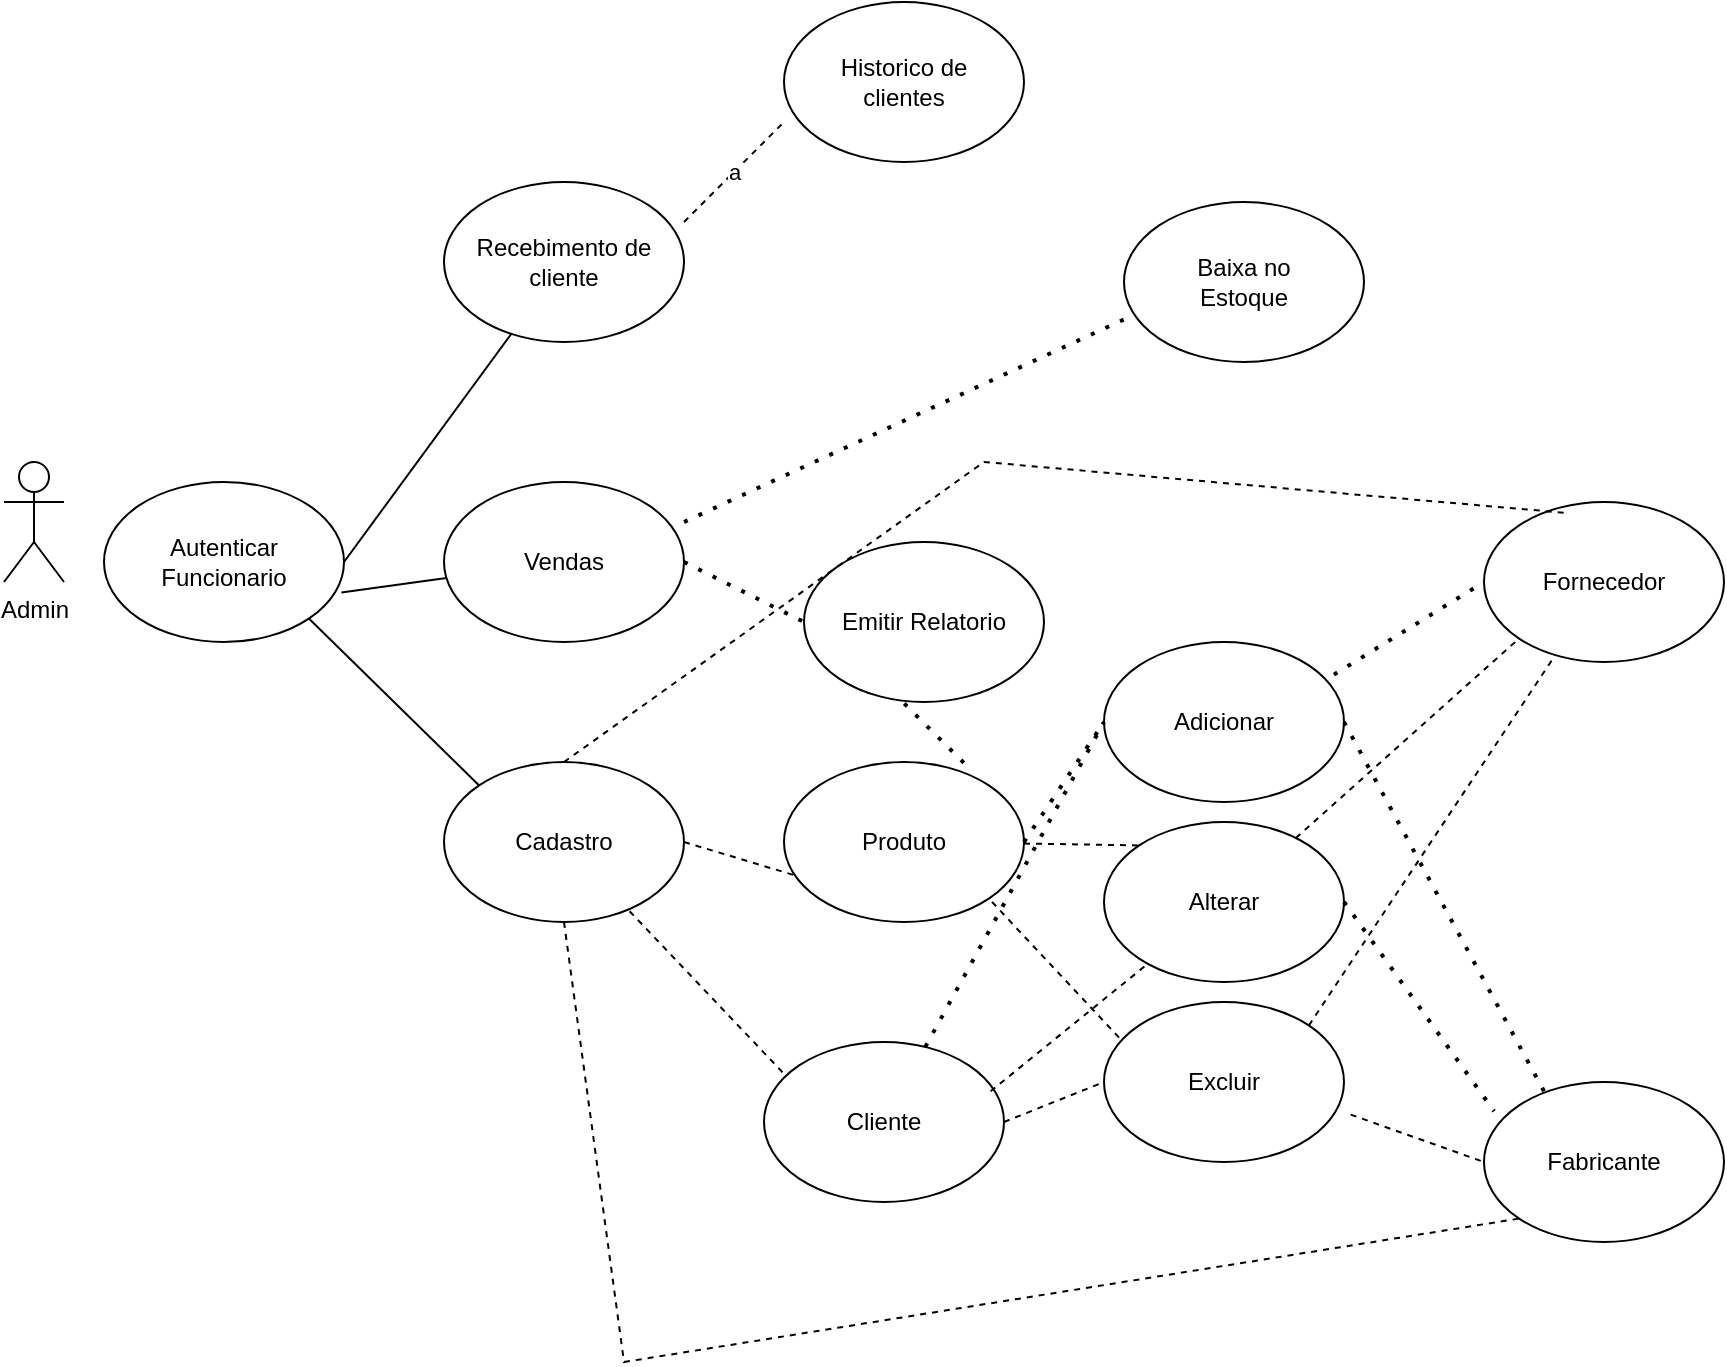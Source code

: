 <mxfile version="23.1.5" type="github">
  <diagram name="Página-1" id="lou-WR1qnjgn0wloxWbh">
    <mxGraphModel dx="1612" dy="975" grid="1" gridSize="10" guides="1" tooltips="1" connect="1" arrows="1" fold="1" page="1" pageScale="1" pageWidth="850" pageHeight="1100" math="0" shadow="0">
      <root>
        <mxCell id="0" />
        <mxCell id="1" parent="0" />
        <mxCell id="RSc7MBTWDCwuNz0t8y_I-1" value="&lt;div&gt;Admin&lt;/div&gt;&lt;div&gt;&lt;br&gt;&lt;/div&gt;" style="shape=umlActor;verticalLabelPosition=bottom;verticalAlign=top;html=1;outlineConnect=0;" parent="1" vertex="1">
          <mxGeometry x="10" y="260" width="30" height="60" as="geometry" />
        </mxCell>
        <mxCell id="lQpa-r3rwd_ze7VgiSLS-2" value="Autenticar Funcionario" style="ellipse;whiteSpace=wrap;html=1;" vertex="1" parent="1">
          <mxGeometry x="60" y="270" width="120" height="80" as="geometry" />
        </mxCell>
        <mxCell id="lQpa-r3rwd_ze7VgiSLS-24" value="Recebimento de cliente" style="ellipse;whiteSpace=wrap;html=1;" vertex="1" parent="1">
          <mxGeometry x="230" y="120" width="120" height="80" as="geometry" />
        </mxCell>
        <mxCell id="lQpa-r3rwd_ze7VgiSLS-25" value="Vendas" style="ellipse;whiteSpace=wrap;html=1;" vertex="1" parent="1">
          <mxGeometry x="230" y="270" width="120" height="80" as="geometry" />
        </mxCell>
        <mxCell id="lQpa-r3rwd_ze7VgiSLS-26" value="&lt;div&gt;Cadastro&lt;/div&gt;" style="ellipse;whiteSpace=wrap;html=1;" vertex="1" parent="1">
          <mxGeometry x="230" y="410" width="120" height="80" as="geometry" />
        </mxCell>
        <mxCell id="lQpa-r3rwd_ze7VgiSLS-27" value="&lt;div&gt;Historico de&lt;/div&gt;&lt;div&gt;clientes&lt;br&gt;&lt;/div&gt;" style="ellipse;whiteSpace=wrap;html=1;" vertex="1" parent="1">
          <mxGeometry x="400" y="30" width="120" height="80" as="geometry" />
        </mxCell>
        <mxCell id="lQpa-r3rwd_ze7VgiSLS-28" value="" style="endArrow=none;dashed=1;html=1;dashPattern=1 3;strokeWidth=2;rounded=0;entryX=0.039;entryY=0.707;entryDx=0;entryDy=0;entryPerimeter=0;" edge="1" parent="1" target="lQpa-r3rwd_ze7VgiSLS-30">
          <mxGeometry width="50" height="50" relative="1" as="geometry">
            <mxPoint x="350" y="290" as="sourcePoint" />
            <mxPoint x="410" y="240" as="targetPoint" />
          </mxGeometry>
        </mxCell>
        <mxCell id="lQpa-r3rwd_ze7VgiSLS-29" value="a" style="endArrow=none;dashed=1;html=1;rounded=0;" edge="1" parent="1">
          <mxGeometry width="50" height="50" relative="1" as="geometry">
            <mxPoint x="350" y="140" as="sourcePoint" />
            <mxPoint x="400" y="90" as="targetPoint" />
          </mxGeometry>
        </mxCell>
        <mxCell id="lQpa-r3rwd_ze7VgiSLS-30" value="&lt;div&gt;Baixa no &lt;br&gt;&lt;/div&gt;&lt;div&gt;Estoque&lt;/div&gt;" style="ellipse;whiteSpace=wrap;html=1;" vertex="1" parent="1">
          <mxGeometry x="570" y="130" width="120" height="80" as="geometry" />
        </mxCell>
        <mxCell id="lQpa-r3rwd_ze7VgiSLS-31" value="&lt;div&gt;Emitir Relatorio&lt;/div&gt;" style="ellipse;whiteSpace=wrap;html=1;" vertex="1" parent="1">
          <mxGeometry x="410" y="300" width="120" height="80" as="geometry" />
        </mxCell>
        <mxCell id="lQpa-r3rwd_ze7VgiSLS-34" value="" style="endArrow=none;dashed=1;html=1;dashPattern=1 3;strokeWidth=2;rounded=0;entryX=0;entryY=0.5;entryDx=0;entryDy=0;exitX=1;exitY=0.5;exitDx=0;exitDy=0;" edge="1" parent="1" source="lQpa-r3rwd_ze7VgiSLS-25" target="lQpa-r3rwd_ze7VgiSLS-31">
          <mxGeometry width="50" height="50" relative="1" as="geometry">
            <mxPoint x="370" y="350" as="sourcePoint" />
            <mxPoint x="420" y="300" as="targetPoint" />
          </mxGeometry>
        </mxCell>
        <mxCell id="lQpa-r3rwd_ze7VgiSLS-35" value="&lt;div&gt;Produto&lt;/div&gt;" style="ellipse;whiteSpace=wrap;html=1;" vertex="1" parent="1">
          <mxGeometry x="400" y="410" width="120" height="80" as="geometry" />
        </mxCell>
        <mxCell id="lQpa-r3rwd_ze7VgiSLS-36" value="" style="endArrow=none;dashed=1;html=1;dashPattern=1 3;strokeWidth=2;rounded=0;entryX=0.401;entryY=0.984;entryDx=0;entryDy=0;entryPerimeter=0;exitX=0.749;exitY=0.005;exitDx=0;exitDy=0;exitPerimeter=0;" edge="1" parent="1" source="lQpa-r3rwd_ze7VgiSLS-35" target="lQpa-r3rwd_ze7VgiSLS-31">
          <mxGeometry width="50" height="50" relative="1" as="geometry">
            <mxPoint x="470" y="450" as="sourcePoint" />
            <mxPoint x="520" y="400" as="targetPoint" />
          </mxGeometry>
        </mxCell>
        <mxCell id="lQpa-r3rwd_ze7VgiSLS-37" value="" style="endArrow=none;dashed=1;html=1;rounded=0;exitX=1;exitY=0.5;exitDx=0;exitDy=0;entryX=0.053;entryY=0.712;entryDx=0;entryDy=0;entryPerimeter=0;" edge="1" parent="1" source="lQpa-r3rwd_ze7VgiSLS-26" target="lQpa-r3rwd_ze7VgiSLS-35">
          <mxGeometry width="50" height="50" relative="1" as="geometry">
            <mxPoint x="470" y="450" as="sourcePoint" />
            <mxPoint x="520" y="400" as="targetPoint" />
          </mxGeometry>
        </mxCell>
        <mxCell id="lQpa-r3rwd_ze7VgiSLS-38" value="Cliente" style="ellipse;whiteSpace=wrap;html=1;" vertex="1" parent="1">
          <mxGeometry x="390" y="550" width="120" height="80" as="geometry" />
        </mxCell>
        <mxCell id="lQpa-r3rwd_ze7VgiSLS-39" value="" style="endArrow=none;dashed=1;html=1;rounded=0;exitX=0.077;exitY=0.189;exitDx=0;exitDy=0;exitPerimeter=0;" edge="1" parent="1" source="lQpa-r3rwd_ze7VgiSLS-38" target="lQpa-r3rwd_ze7VgiSLS-26">
          <mxGeometry width="50" height="50" relative="1" as="geometry">
            <mxPoint x="400" y="590" as="sourcePoint" />
            <mxPoint x="450" y="540" as="targetPoint" />
          </mxGeometry>
        </mxCell>
        <mxCell id="lQpa-r3rwd_ze7VgiSLS-40" value="Adicionar" style="ellipse;whiteSpace=wrap;html=1;" vertex="1" parent="1">
          <mxGeometry x="560" y="350" width="120" height="80" as="geometry" />
        </mxCell>
        <mxCell id="lQpa-r3rwd_ze7VgiSLS-41" value="Alterar" style="ellipse;whiteSpace=wrap;html=1;" vertex="1" parent="1">
          <mxGeometry x="560" y="440" width="120" height="80" as="geometry" />
        </mxCell>
        <mxCell id="lQpa-r3rwd_ze7VgiSLS-42" value="Excluir" style="ellipse;whiteSpace=wrap;html=1;" vertex="1" parent="1">
          <mxGeometry x="560" y="530" width="120" height="80" as="geometry" />
        </mxCell>
        <mxCell id="lQpa-r3rwd_ze7VgiSLS-43" value="Fornecedor" style="ellipse;whiteSpace=wrap;html=1;" vertex="1" parent="1">
          <mxGeometry x="750" y="280" width="120" height="80" as="geometry" />
        </mxCell>
        <mxCell id="lQpa-r3rwd_ze7VgiSLS-44" value="Fabricante" style="ellipse;whiteSpace=wrap;html=1;" vertex="1" parent="1">
          <mxGeometry x="750" y="570" width="120" height="80" as="geometry" />
        </mxCell>
        <mxCell id="lQpa-r3rwd_ze7VgiSLS-45" value="" style="endArrow=none;dashed=1;html=1;dashPattern=1 3;strokeWidth=2;rounded=0;entryX=0;entryY=0.5;entryDx=0;entryDy=0;exitX=1;exitY=0.5;exitDx=0;exitDy=0;" edge="1" parent="1" source="lQpa-r3rwd_ze7VgiSLS-35" target="lQpa-r3rwd_ze7VgiSLS-40">
          <mxGeometry width="50" height="50" relative="1" as="geometry">
            <mxPoint x="500" y="590" as="sourcePoint" />
            <mxPoint x="550" y="540" as="targetPoint" />
          </mxGeometry>
        </mxCell>
        <mxCell id="lQpa-r3rwd_ze7VgiSLS-46" value="" style="endArrow=none;dashed=1;html=1;dashPattern=1 3;strokeWidth=2;rounded=0;entryX=0;entryY=0.5;entryDx=0;entryDy=0;" edge="1" parent="1" source="lQpa-r3rwd_ze7VgiSLS-38" target="lQpa-r3rwd_ze7VgiSLS-40">
          <mxGeometry width="50" height="50" relative="1" as="geometry">
            <mxPoint x="500" y="590" as="sourcePoint" />
            <mxPoint x="550" y="540" as="targetPoint" />
          </mxGeometry>
        </mxCell>
        <mxCell id="lQpa-r3rwd_ze7VgiSLS-47" value="" style="endArrow=none;dashed=1;html=1;dashPattern=1 3;strokeWidth=2;rounded=0;exitX=0.958;exitY=0.204;exitDx=0;exitDy=0;exitPerimeter=0;entryX=0;entryY=0.5;entryDx=0;entryDy=0;" edge="1" parent="1" source="lQpa-r3rwd_ze7VgiSLS-40" target="lQpa-r3rwd_ze7VgiSLS-43">
          <mxGeometry width="50" height="50" relative="1" as="geometry">
            <mxPoint x="700" y="490" as="sourcePoint" />
            <mxPoint x="750" y="440" as="targetPoint" />
          </mxGeometry>
        </mxCell>
        <mxCell id="lQpa-r3rwd_ze7VgiSLS-48" value="" style="endArrow=none;dashed=1;html=1;dashPattern=1 3;strokeWidth=2;rounded=0;entryX=0.25;entryY=0.058;entryDx=0;entryDy=0;entryPerimeter=0;exitX=1;exitY=0.5;exitDx=0;exitDy=0;" edge="1" parent="1" source="lQpa-r3rwd_ze7VgiSLS-40" target="lQpa-r3rwd_ze7VgiSLS-44">
          <mxGeometry width="50" height="50" relative="1" as="geometry">
            <mxPoint x="670" y="550" as="sourcePoint" />
            <mxPoint x="720" y="500" as="targetPoint" />
          </mxGeometry>
        </mxCell>
        <mxCell id="lQpa-r3rwd_ze7VgiSLS-50" value="" style="endArrow=none;dashed=1;html=1;dashPattern=1 3;strokeWidth=2;rounded=0;entryX=0.042;entryY=0.183;entryDx=0;entryDy=0;entryPerimeter=0;exitX=1;exitY=0.5;exitDx=0;exitDy=0;" edge="1" parent="1" source="lQpa-r3rwd_ze7VgiSLS-41" target="lQpa-r3rwd_ze7VgiSLS-44">
          <mxGeometry width="50" height="50" relative="1" as="geometry">
            <mxPoint x="640" y="590" as="sourcePoint" />
            <mxPoint x="690" y="540" as="targetPoint" />
          </mxGeometry>
        </mxCell>
        <mxCell id="lQpa-r3rwd_ze7VgiSLS-51" value="" style="endArrow=none;dashed=1;html=1;rounded=0;entryX=0;entryY=0.5;entryDx=0;entryDy=0;exitX=1.028;exitY=0.704;exitDx=0;exitDy=0;exitPerimeter=0;" edge="1" parent="1" source="lQpa-r3rwd_ze7VgiSLS-42" target="lQpa-r3rwd_ze7VgiSLS-44">
          <mxGeometry width="50" height="50" relative="1" as="geometry">
            <mxPoint x="640" y="590" as="sourcePoint" />
            <mxPoint x="690" y="540" as="targetPoint" />
          </mxGeometry>
        </mxCell>
        <mxCell id="lQpa-r3rwd_ze7VgiSLS-52" value="" style="endArrow=none;dashed=1;html=1;rounded=0;entryX=0;entryY=0.5;entryDx=0;entryDy=0;exitX=1;exitY=0.5;exitDx=0;exitDy=0;" edge="1" parent="1" source="lQpa-r3rwd_ze7VgiSLS-38" target="lQpa-r3rwd_ze7VgiSLS-42">
          <mxGeometry width="50" height="50" relative="1" as="geometry">
            <mxPoint x="590" y="610" as="sourcePoint" />
            <mxPoint x="640" y="560" as="targetPoint" />
          </mxGeometry>
        </mxCell>
        <mxCell id="lQpa-r3rwd_ze7VgiSLS-53" value="" style="endArrow=none;dashed=1;html=1;rounded=0;exitX=0.063;exitY=0.223;exitDx=0;exitDy=0;exitPerimeter=0;entryX=1;entryY=1;entryDx=0;entryDy=0;" edge="1" parent="1" source="lQpa-r3rwd_ze7VgiSLS-42" target="lQpa-r3rwd_ze7VgiSLS-35">
          <mxGeometry width="50" height="50" relative="1" as="geometry">
            <mxPoint x="590" y="610" as="sourcePoint" />
            <mxPoint x="640" y="560" as="targetPoint" />
          </mxGeometry>
        </mxCell>
        <mxCell id="lQpa-r3rwd_ze7VgiSLS-54" value="" style="endArrow=none;dashed=1;html=1;rounded=0;exitX=0.944;exitY=0.308;exitDx=0;exitDy=0;exitPerimeter=0;" edge="1" parent="1" source="lQpa-r3rwd_ze7VgiSLS-38" target="lQpa-r3rwd_ze7VgiSLS-41">
          <mxGeometry width="50" height="50" relative="1" as="geometry">
            <mxPoint x="570" y="660" as="sourcePoint" />
            <mxPoint x="620" y="610" as="targetPoint" />
          </mxGeometry>
        </mxCell>
        <mxCell id="lQpa-r3rwd_ze7VgiSLS-55" value="" style="endArrow=none;dashed=1;html=1;rounded=0;entryX=0;entryY=0;entryDx=0;entryDy=0;" edge="1" parent="1" source="lQpa-r3rwd_ze7VgiSLS-35" target="lQpa-r3rwd_ze7VgiSLS-41">
          <mxGeometry width="50" height="50" relative="1" as="geometry">
            <mxPoint x="570" y="660" as="sourcePoint" />
            <mxPoint x="620" y="610" as="targetPoint" />
          </mxGeometry>
        </mxCell>
        <mxCell id="lQpa-r3rwd_ze7VgiSLS-56" value="" style="endArrow=none;dashed=1;html=1;rounded=0;entryX=0.34;entryY=0.068;entryDx=0;entryDy=0;entryPerimeter=0;exitX=0.5;exitY=0;exitDx=0;exitDy=0;" edge="1" parent="1" source="lQpa-r3rwd_ze7VgiSLS-26" target="lQpa-r3rwd_ze7VgiSLS-43">
          <mxGeometry width="50" height="50" relative="1" as="geometry">
            <mxPoint x="530" y="440" as="sourcePoint" />
            <mxPoint x="580" y="390" as="targetPoint" />
            <Array as="points">
              <mxPoint x="500" y="260" />
            </Array>
          </mxGeometry>
        </mxCell>
        <mxCell id="lQpa-r3rwd_ze7VgiSLS-57" value="" style="endArrow=none;dashed=1;html=1;rounded=0;exitX=1;exitY=0;exitDx=0;exitDy=0;" edge="1" parent="1" source="lQpa-r3rwd_ze7VgiSLS-42" target="lQpa-r3rwd_ze7VgiSLS-43">
          <mxGeometry width="50" height="50" relative="1" as="geometry">
            <mxPoint x="580" y="820" as="sourcePoint" />
            <mxPoint x="630" y="770" as="targetPoint" />
          </mxGeometry>
        </mxCell>
        <mxCell id="lQpa-r3rwd_ze7VgiSLS-58" value="" style="endArrow=none;dashed=1;html=1;rounded=0;entryX=0;entryY=1;entryDx=0;entryDy=0;" edge="1" parent="1" source="lQpa-r3rwd_ze7VgiSLS-41" target="lQpa-r3rwd_ze7VgiSLS-43">
          <mxGeometry width="50" height="50" relative="1" as="geometry">
            <mxPoint x="690" y="780" as="sourcePoint" />
            <mxPoint x="740" y="730" as="targetPoint" />
          </mxGeometry>
        </mxCell>
        <mxCell id="lQpa-r3rwd_ze7VgiSLS-59" value="" style="endArrow=none;dashed=1;html=1;rounded=0;entryX=0;entryY=1;entryDx=0;entryDy=0;exitX=0.5;exitY=1;exitDx=0;exitDy=0;" edge="1" parent="1" source="lQpa-r3rwd_ze7VgiSLS-26" target="lQpa-r3rwd_ze7VgiSLS-44">
          <mxGeometry width="50" height="50" relative="1" as="geometry">
            <mxPoint x="670" y="740" as="sourcePoint" />
            <mxPoint x="720" y="690" as="targetPoint" />
            <Array as="points">
              <mxPoint x="320" y="710" />
            </Array>
          </mxGeometry>
        </mxCell>
        <mxCell id="lQpa-r3rwd_ze7VgiSLS-61" value="" style="endArrow=none;html=1;rounded=0;exitX=1;exitY=0.5;exitDx=0;exitDy=0;" edge="1" parent="1" source="lQpa-r3rwd_ze7VgiSLS-2" target="lQpa-r3rwd_ze7VgiSLS-24">
          <mxGeometry width="50" height="50" relative="1" as="geometry">
            <mxPoint x="360" y="520" as="sourcePoint" />
            <mxPoint x="410" y="470" as="targetPoint" />
          </mxGeometry>
        </mxCell>
        <mxCell id="lQpa-r3rwd_ze7VgiSLS-62" value="" style="endArrow=none;html=1;rounded=0;exitX=0.989;exitY=0.691;exitDx=0;exitDy=0;exitPerimeter=0;" edge="1" parent="1" source="lQpa-r3rwd_ze7VgiSLS-2" target="lQpa-r3rwd_ze7VgiSLS-25">
          <mxGeometry width="50" height="50" relative="1" as="geometry">
            <mxPoint x="360" y="520" as="sourcePoint" />
            <mxPoint x="410" y="470" as="targetPoint" />
          </mxGeometry>
        </mxCell>
        <mxCell id="lQpa-r3rwd_ze7VgiSLS-66" value="" style="endArrow=none;html=1;rounded=0;exitX=1;exitY=1;exitDx=0;exitDy=0;entryX=0;entryY=0;entryDx=0;entryDy=0;" edge="1" parent="1" source="lQpa-r3rwd_ze7VgiSLS-2" target="lQpa-r3rwd_ze7VgiSLS-26">
          <mxGeometry width="50" height="50" relative="1" as="geometry">
            <mxPoint x="360" y="520" as="sourcePoint" />
            <mxPoint x="410" y="470" as="targetPoint" />
          </mxGeometry>
        </mxCell>
      </root>
    </mxGraphModel>
  </diagram>
</mxfile>
